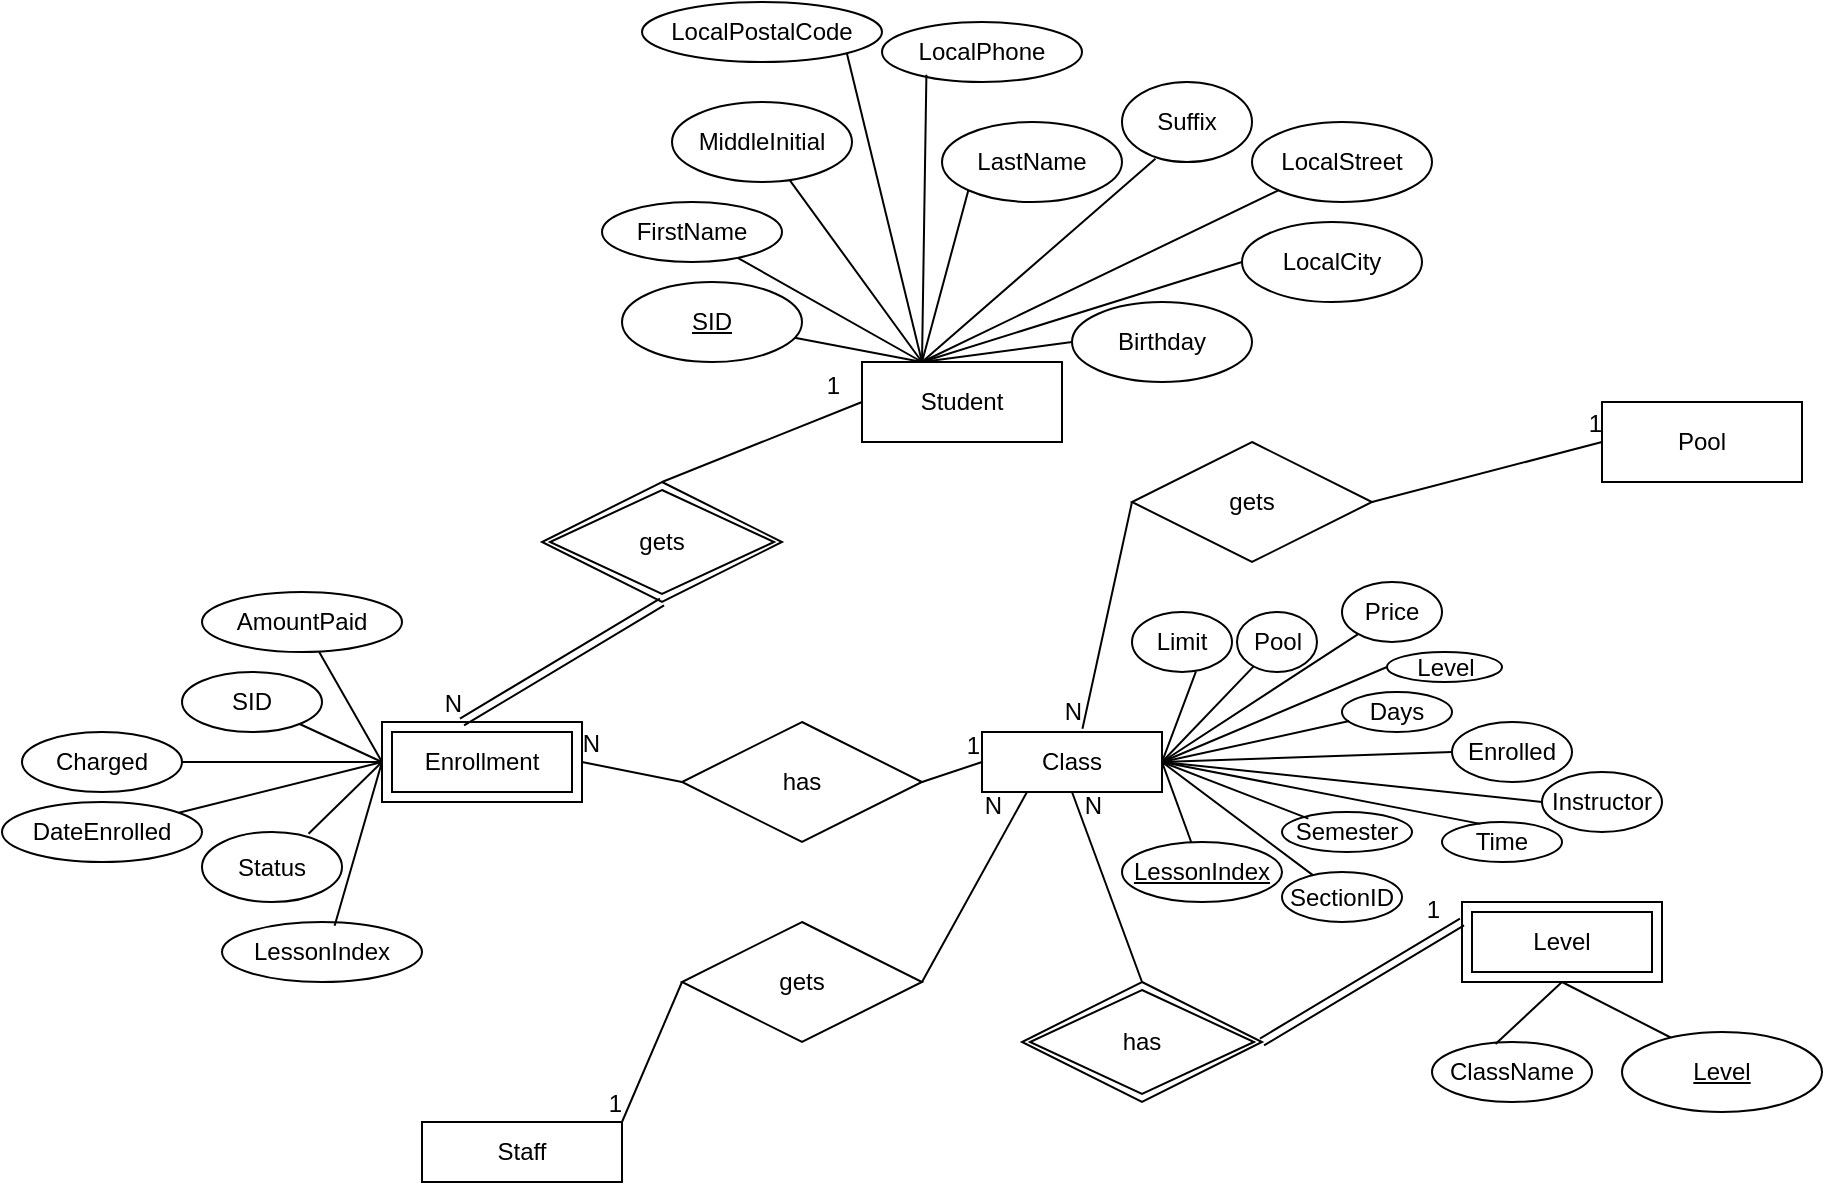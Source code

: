 <mxfile version="15.7.3" type="github">
  <diagram id="IuRK4OOVFnM3gcbih9Tb" name="Page-1">
    <mxGraphModel dx="1396" dy="335" grid="1" gridSize="10" guides="1" tooltips="1" connect="1" arrows="1" fold="1" page="1" pageScale="1" pageWidth="850" pageHeight="1100" math="0" shadow="0">
      <root>
        <mxCell id="0" />
        <mxCell id="1" parent="0" />
        <mxCell id="EqGL3WKhdZ_vhaVdY7gF-1" value="Class" style="rounded=0;whiteSpace=wrap;html=1;" vertex="1" parent="1">
          <mxGeometry x="390" y="575" width="90" height="30" as="geometry" />
        </mxCell>
        <mxCell id="EqGL3WKhdZ_vhaVdY7gF-3" value="Pool" style="rounded=0;whiteSpace=wrap;html=1;" vertex="1" parent="1">
          <mxGeometry x="700" y="410" width="100" height="40" as="geometry" />
        </mxCell>
        <mxCell id="EqGL3WKhdZ_vhaVdY7gF-4" value="Staff" style="rounded=0;whiteSpace=wrap;html=1;" vertex="1" parent="1">
          <mxGeometry x="110" y="770" width="100" height="30" as="geometry" />
        </mxCell>
        <mxCell id="EqGL3WKhdZ_vhaVdY7gF-6" value="Student" style="rounded=0;whiteSpace=wrap;html=1;" vertex="1" parent="1">
          <mxGeometry x="330" y="390" width="100" height="40" as="geometry" />
        </mxCell>
        <mxCell id="EqGL3WKhdZ_vhaVdY7gF-7" value="Enrollment" style="shape=ext;margin=3;double=1;whiteSpace=wrap;html=1;align=center;" vertex="1" parent="1">
          <mxGeometry x="90" y="570" width="100" height="40" as="geometry" />
        </mxCell>
        <mxCell id="EqGL3WKhdZ_vhaVdY7gF-8" value="Level" style="shape=ext;margin=3;double=1;whiteSpace=wrap;html=1;align=center;" vertex="1" parent="1">
          <mxGeometry x="630" y="660" width="100" height="40" as="geometry" />
        </mxCell>
        <mxCell id="EqGL3WKhdZ_vhaVdY7gF-10" value="has" style="shape=rhombus;double=1;perimeter=rhombusPerimeter;whiteSpace=wrap;html=1;align=center;" vertex="1" parent="1">
          <mxGeometry x="410" y="700" width="120" height="60" as="geometry" />
        </mxCell>
        <mxCell id="EqGL3WKhdZ_vhaVdY7gF-11" value="gets" style="shape=rhombus;double=1;perimeter=rhombusPerimeter;whiteSpace=wrap;html=1;align=center;" vertex="1" parent="1">
          <mxGeometry x="170" y="450" width="120" height="60" as="geometry" />
        </mxCell>
        <mxCell id="EqGL3WKhdZ_vhaVdY7gF-16" value="" style="shape=link;html=1;rounded=0;endArrow=none;endFill=0;entryX=0;entryY=0.25;entryDx=0;entryDy=0;exitX=1;exitY=0.5;exitDx=0;exitDy=0;" edge="1" parent="1" source="EqGL3WKhdZ_vhaVdY7gF-10" target="EqGL3WKhdZ_vhaVdY7gF-8">
          <mxGeometry relative="1" as="geometry">
            <mxPoint x="629.8" y="440" as="sourcePoint" />
            <mxPoint x="630" y="508" as="targetPoint" />
          </mxGeometry>
        </mxCell>
        <mxCell id="EqGL3WKhdZ_vhaVdY7gF-17" value="1" style="resizable=0;html=1;align=right;verticalAlign=bottom;" connectable="0" vertex="1" parent="EqGL3WKhdZ_vhaVdY7gF-16">
          <mxGeometry x="1" relative="1" as="geometry">
            <mxPoint x="-10" y="2" as="offset" />
          </mxGeometry>
        </mxCell>
        <mxCell id="EqGL3WKhdZ_vhaVdY7gF-18" value="" style="shape=link;html=1;rounded=0;endArrow=none;endFill=0;entryX=0.4;entryY=0;entryDx=0;entryDy=0;entryPerimeter=0;exitX=0.5;exitY=1;exitDx=0;exitDy=0;" edge="1" parent="1" source="EqGL3WKhdZ_vhaVdY7gF-11" target="EqGL3WKhdZ_vhaVdY7gF-7">
          <mxGeometry relative="1" as="geometry">
            <mxPoint x="130" y="500" as="sourcePoint" />
            <mxPoint x="290" y="500" as="targetPoint" />
          </mxGeometry>
        </mxCell>
        <mxCell id="EqGL3WKhdZ_vhaVdY7gF-19" value="N" style="resizable=0;html=1;align=right;verticalAlign=bottom;" connectable="0" vertex="1" parent="EqGL3WKhdZ_vhaVdY7gF-18">
          <mxGeometry x="1" relative="1" as="geometry" />
        </mxCell>
        <mxCell id="EqGL3WKhdZ_vhaVdY7gF-20" value="" style="endArrow=none;html=1;rounded=0;entryX=0;entryY=0.5;entryDx=0;entryDy=0;exitX=0.5;exitY=0;exitDx=0;exitDy=0;" edge="1" parent="1" source="EqGL3WKhdZ_vhaVdY7gF-11" target="EqGL3WKhdZ_vhaVdY7gF-6">
          <mxGeometry relative="1" as="geometry">
            <mxPoint x="280" y="450" as="sourcePoint" />
            <mxPoint x="440" y="450" as="targetPoint" />
          </mxGeometry>
        </mxCell>
        <mxCell id="EqGL3WKhdZ_vhaVdY7gF-21" value="1" style="resizable=0;html=1;align=right;verticalAlign=bottom;" connectable="0" vertex="1" parent="EqGL3WKhdZ_vhaVdY7gF-20">
          <mxGeometry x="1" relative="1" as="geometry">
            <mxPoint x="-10" as="offset" />
          </mxGeometry>
        </mxCell>
        <mxCell id="EqGL3WKhdZ_vhaVdY7gF-22" value="" style="endArrow=none;html=1;rounded=0;entryX=0.5;entryY=1;entryDx=0;entryDy=0;exitX=0.5;exitY=0;exitDx=0;exitDy=0;" edge="1" parent="1" source="EqGL3WKhdZ_vhaVdY7gF-10" target="EqGL3WKhdZ_vhaVdY7gF-1">
          <mxGeometry relative="1" as="geometry">
            <mxPoint x="600" y="440" as="sourcePoint" />
            <mxPoint x="760" y="440" as="targetPoint" />
          </mxGeometry>
        </mxCell>
        <mxCell id="EqGL3WKhdZ_vhaVdY7gF-23" value="N" style="resizable=0;html=1;align=right;verticalAlign=bottom;" connectable="0" vertex="1" parent="EqGL3WKhdZ_vhaVdY7gF-22">
          <mxGeometry x="1" relative="1" as="geometry">
            <mxPoint x="15" y="15" as="offset" />
          </mxGeometry>
        </mxCell>
        <mxCell id="EqGL3WKhdZ_vhaVdY7gF-27" value="has" style="shape=rhombus;perimeter=rhombusPerimeter;whiteSpace=wrap;html=1;align=center;" vertex="1" parent="1">
          <mxGeometry x="240" y="570" width="120" height="60" as="geometry" />
        </mxCell>
        <mxCell id="EqGL3WKhdZ_vhaVdY7gF-28" value="" style="endArrow=none;html=1;rounded=0;entryX=0;entryY=0.5;entryDx=0;entryDy=0;exitX=1;exitY=0.5;exitDx=0;exitDy=0;" edge="1" parent="1" source="EqGL3WKhdZ_vhaVdY7gF-27" target="EqGL3WKhdZ_vhaVdY7gF-1">
          <mxGeometry relative="1" as="geometry">
            <mxPoint x="330" y="620" as="sourcePoint" />
            <mxPoint x="490" y="620" as="targetPoint" />
          </mxGeometry>
        </mxCell>
        <mxCell id="EqGL3WKhdZ_vhaVdY7gF-29" value="1" style="resizable=0;html=1;align=right;verticalAlign=bottom;" connectable="0" vertex="1" parent="EqGL3WKhdZ_vhaVdY7gF-28">
          <mxGeometry x="1" relative="1" as="geometry" />
        </mxCell>
        <mxCell id="EqGL3WKhdZ_vhaVdY7gF-30" value="" style="endArrow=none;html=1;rounded=0;entryX=1;entryY=0.5;entryDx=0;entryDy=0;" edge="1" parent="1" target="EqGL3WKhdZ_vhaVdY7gF-7">
          <mxGeometry relative="1" as="geometry">
            <mxPoint x="240" y="600" as="sourcePoint" />
            <mxPoint x="490" y="620" as="targetPoint" />
          </mxGeometry>
        </mxCell>
        <mxCell id="EqGL3WKhdZ_vhaVdY7gF-31" value="N" style="resizable=0;html=1;align=right;verticalAlign=bottom;" connectable="0" vertex="1" parent="EqGL3WKhdZ_vhaVdY7gF-30">
          <mxGeometry x="1" relative="1" as="geometry">
            <mxPoint x="10" as="offset" />
          </mxGeometry>
        </mxCell>
        <mxCell id="EqGL3WKhdZ_vhaVdY7gF-32" value="gets" style="shape=rhombus;perimeter=rhombusPerimeter;whiteSpace=wrap;html=1;align=center;" vertex="1" parent="1">
          <mxGeometry x="465" y="430" width="120" height="60" as="geometry" />
        </mxCell>
        <mxCell id="EqGL3WKhdZ_vhaVdY7gF-33" value="" style="endArrow=none;html=1;rounded=0;entryX=0;entryY=0.5;entryDx=0;entryDy=0;exitX=1;exitY=0.5;exitDx=0;exitDy=0;" edge="1" parent="1" source="EqGL3WKhdZ_vhaVdY7gF-32" target="EqGL3WKhdZ_vhaVdY7gF-3">
          <mxGeometry relative="1" as="geometry">
            <mxPoint x="480" y="520" as="sourcePoint" />
            <mxPoint x="640" y="520" as="targetPoint" />
          </mxGeometry>
        </mxCell>
        <mxCell id="EqGL3WKhdZ_vhaVdY7gF-34" value="1" style="resizable=0;html=1;align=right;verticalAlign=bottom;" connectable="0" vertex="1" parent="EqGL3WKhdZ_vhaVdY7gF-33">
          <mxGeometry x="1" relative="1" as="geometry">
            <mxPoint as="offset" />
          </mxGeometry>
        </mxCell>
        <mxCell id="EqGL3WKhdZ_vhaVdY7gF-35" value="" style="endArrow=none;html=1;rounded=0;exitX=0;exitY=0.5;exitDx=0;exitDy=0;entryX=0.558;entryY=-0.053;entryDx=0;entryDy=0;entryPerimeter=0;" edge="1" parent="1" source="EqGL3WKhdZ_vhaVdY7gF-32" target="EqGL3WKhdZ_vhaVdY7gF-1">
          <mxGeometry relative="1" as="geometry">
            <mxPoint x="480" y="520" as="sourcePoint" />
            <mxPoint x="440" y="570" as="targetPoint" />
          </mxGeometry>
        </mxCell>
        <mxCell id="EqGL3WKhdZ_vhaVdY7gF-36" value="N" style="resizable=0;html=1;align=right;verticalAlign=bottom;" connectable="0" vertex="1" parent="EqGL3WKhdZ_vhaVdY7gF-35">
          <mxGeometry x="1" relative="1" as="geometry" />
        </mxCell>
        <mxCell id="EqGL3WKhdZ_vhaVdY7gF-37" value="gets" style="shape=rhombus;perimeter=rhombusPerimeter;whiteSpace=wrap;html=1;align=center;" vertex="1" parent="1">
          <mxGeometry x="240" y="670" width="120" height="60" as="geometry" />
        </mxCell>
        <mxCell id="EqGL3WKhdZ_vhaVdY7gF-38" value="" style="endArrow=none;html=1;rounded=0;exitX=1;exitY=0.5;exitDx=0;exitDy=0;entryX=0.25;entryY=1;entryDx=0;entryDy=0;" edge="1" parent="1" source="EqGL3WKhdZ_vhaVdY7gF-37" target="EqGL3WKhdZ_vhaVdY7gF-1">
          <mxGeometry relative="1" as="geometry">
            <mxPoint x="330" y="620" as="sourcePoint" />
            <mxPoint x="490" y="620" as="targetPoint" />
          </mxGeometry>
        </mxCell>
        <mxCell id="EqGL3WKhdZ_vhaVdY7gF-39" value="N" style="resizable=0;html=1;align=right;verticalAlign=bottom;" connectable="0" vertex="1" parent="EqGL3WKhdZ_vhaVdY7gF-38">
          <mxGeometry x="1" relative="1" as="geometry">
            <mxPoint x="-12" y="15" as="offset" />
          </mxGeometry>
        </mxCell>
        <mxCell id="EqGL3WKhdZ_vhaVdY7gF-40" value="" style="endArrow=none;html=1;rounded=0;exitX=0;exitY=0.5;exitDx=0;exitDy=0;" edge="1" parent="1" source="EqGL3WKhdZ_vhaVdY7gF-37">
          <mxGeometry relative="1" as="geometry">
            <mxPoint x="230" y="700" as="sourcePoint" />
            <mxPoint x="210" y="770" as="targetPoint" />
          </mxGeometry>
        </mxCell>
        <mxCell id="EqGL3WKhdZ_vhaVdY7gF-41" value="1" style="resizable=0;html=1;align=right;verticalAlign=bottom;" connectable="0" vertex="1" parent="EqGL3WKhdZ_vhaVdY7gF-40">
          <mxGeometry x="1" relative="1" as="geometry" />
        </mxCell>
        <mxCell id="EqGL3WKhdZ_vhaVdY7gF-43" value="SID" style="ellipse;whiteSpace=wrap;html=1;align=center;fontStyle=4;" vertex="1" parent="1">
          <mxGeometry x="210" y="350" width="90" height="40" as="geometry" />
        </mxCell>
        <mxCell id="EqGL3WKhdZ_vhaVdY7gF-44" value="FirstName" style="ellipse;whiteSpace=wrap;html=1;align=center;" vertex="1" parent="1">
          <mxGeometry x="200" y="310" width="90" height="30" as="geometry" />
        </mxCell>
        <mxCell id="EqGL3WKhdZ_vhaVdY7gF-45" value="MiddleInitial" style="ellipse;whiteSpace=wrap;html=1;align=center;" vertex="1" parent="1">
          <mxGeometry x="235" y="260" width="90" height="40" as="geometry" />
        </mxCell>
        <mxCell id="EqGL3WKhdZ_vhaVdY7gF-46" value="LastName" style="ellipse;whiteSpace=wrap;html=1;align=center;" vertex="1" parent="1">
          <mxGeometry x="370" y="270" width="90" height="40" as="geometry" />
        </mxCell>
        <mxCell id="EqGL3WKhdZ_vhaVdY7gF-47" value="Suffix" style="ellipse;whiteSpace=wrap;html=1;align=center;" vertex="1" parent="1">
          <mxGeometry x="460" y="250" width="65" height="40" as="geometry" />
        </mxCell>
        <mxCell id="EqGL3WKhdZ_vhaVdY7gF-48" value="Birthday" style="ellipse;whiteSpace=wrap;html=1;align=center;" vertex="1" parent="1">
          <mxGeometry x="435" y="360" width="90" height="40" as="geometry" />
        </mxCell>
        <mxCell id="EqGL3WKhdZ_vhaVdY7gF-49" value="LocalStreet" style="ellipse;whiteSpace=wrap;html=1;align=center;" vertex="1" parent="1">
          <mxGeometry x="525" y="270" width="90" height="40" as="geometry" />
        </mxCell>
        <mxCell id="EqGL3WKhdZ_vhaVdY7gF-50" value="LocalCity" style="ellipse;whiteSpace=wrap;html=1;align=center;" vertex="1" parent="1">
          <mxGeometry x="520" y="320" width="90" height="40" as="geometry" />
        </mxCell>
        <mxCell id="EqGL3WKhdZ_vhaVdY7gF-51" value="LocalPostalCode" style="ellipse;whiteSpace=wrap;html=1;align=center;" vertex="1" parent="1">
          <mxGeometry x="220" y="210" width="120" height="30" as="geometry" />
        </mxCell>
        <mxCell id="EqGL3WKhdZ_vhaVdY7gF-52" value="LocalPhone" style="ellipse;whiteSpace=wrap;html=1;align=center;" vertex="1" parent="1">
          <mxGeometry x="340" y="220" width="100" height="30" as="geometry" />
        </mxCell>
        <mxCell id="EqGL3WKhdZ_vhaVdY7gF-54" value="" style="endArrow=none;html=1;rounded=0;" edge="1" parent="1" source="EqGL3WKhdZ_vhaVdY7gF-43">
          <mxGeometry relative="1" as="geometry">
            <mxPoint x="370" y="320" as="sourcePoint" />
            <mxPoint x="360" y="390" as="targetPoint" />
          </mxGeometry>
        </mxCell>
        <mxCell id="EqGL3WKhdZ_vhaVdY7gF-55" value="" style="endArrow=none;html=1;rounded=0;" edge="1" parent="1" target="EqGL3WKhdZ_vhaVdY7gF-44">
          <mxGeometry relative="1" as="geometry">
            <mxPoint x="360" y="390" as="sourcePoint" />
            <mxPoint x="530" y="320" as="targetPoint" />
          </mxGeometry>
        </mxCell>
        <mxCell id="EqGL3WKhdZ_vhaVdY7gF-56" value="" style="endArrow=none;html=1;rounded=0;entryX=0;entryY=0.5;entryDx=0;entryDy=0;" edge="1" parent="1" target="EqGL3WKhdZ_vhaVdY7gF-48">
          <mxGeometry relative="1" as="geometry">
            <mxPoint x="360" y="390" as="sourcePoint" />
            <mxPoint x="530" y="320" as="targetPoint" />
          </mxGeometry>
        </mxCell>
        <mxCell id="EqGL3WKhdZ_vhaVdY7gF-57" value="" style="endArrow=none;html=1;rounded=0;entryX=0;entryY=0.5;entryDx=0;entryDy=0;" edge="1" parent="1" target="EqGL3WKhdZ_vhaVdY7gF-50">
          <mxGeometry relative="1" as="geometry">
            <mxPoint x="360" y="390" as="sourcePoint" />
            <mxPoint x="530" y="320" as="targetPoint" />
          </mxGeometry>
        </mxCell>
        <mxCell id="EqGL3WKhdZ_vhaVdY7gF-58" value="" style="endArrow=none;html=1;rounded=0;entryX=0;entryY=1;entryDx=0;entryDy=0;" edge="1" parent="1" target="EqGL3WKhdZ_vhaVdY7gF-49">
          <mxGeometry relative="1" as="geometry">
            <mxPoint x="360" y="390" as="sourcePoint" />
            <mxPoint x="530" y="320" as="targetPoint" />
          </mxGeometry>
        </mxCell>
        <mxCell id="EqGL3WKhdZ_vhaVdY7gF-59" value="" style="endArrow=none;html=1;rounded=0;entryX=0.257;entryY=0.959;entryDx=0;entryDy=0;entryPerimeter=0;" edge="1" parent="1" target="EqGL3WKhdZ_vhaVdY7gF-47">
          <mxGeometry relative="1" as="geometry">
            <mxPoint x="360" y="390" as="sourcePoint" />
            <mxPoint x="530" y="320" as="targetPoint" />
          </mxGeometry>
        </mxCell>
        <mxCell id="EqGL3WKhdZ_vhaVdY7gF-60" value="" style="endArrow=none;html=1;rounded=0;" edge="1" parent="1" target="EqGL3WKhdZ_vhaVdY7gF-45">
          <mxGeometry relative="1" as="geometry">
            <mxPoint x="360" y="390" as="sourcePoint" />
            <mxPoint x="530" y="320" as="targetPoint" />
          </mxGeometry>
        </mxCell>
        <mxCell id="EqGL3WKhdZ_vhaVdY7gF-61" value="" style="endArrow=none;html=1;rounded=0;entryX=0;entryY=1;entryDx=0;entryDy=0;" edge="1" parent="1" target="EqGL3WKhdZ_vhaVdY7gF-46">
          <mxGeometry relative="1" as="geometry">
            <mxPoint x="360" y="390" as="sourcePoint" />
            <mxPoint x="530" y="320" as="targetPoint" />
          </mxGeometry>
        </mxCell>
        <mxCell id="EqGL3WKhdZ_vhaVdY7gF-62" value="" style="endArrow=none;html=1;rounded=0;entryX=1;entryY=1;entryDx=0;entryDy=0;" edge="1" parent="1" target="EqGL3WKhdZ_vhaVdY7gF-51">
          <mxGeometry relative="1" as="geometry">
            <mxPoint x="360" y="390" as="sourcePoint" />
            <mxPoint x="530" y="320" as="targetPoint" />
          </mxGeometry>
        </mxCell>
        <mxCell id="EqGL3WKhdZ_vhaVdY7gF-63" value="" style="endArrow=none;html=1;rounded=0;entryX=0.222;entryY=0.879;entryDx=0;entryDy=0;entryPerimeter=0;" edge="1" parent="1" target="EqGL3WKhdZ_vhaVdY7gF-52">
          <mxGeometry relative="1" as="geometry">
            <mxPoint x="360" y="390" as="sourcePoint" />
            <mxPoint x="530" y="320" as="targetPoint" />
          </mxGeometry>
        </mxCell>
        <mxCell id="EqGL3WKhdZ_vhaVdY7gF-65" value="SID" style="ellipse;whiteSpace=wrap;html=1;align=center;" vertex="1" parent="1">
          <mxGeometry x="-10" y="545" width="70" height="30" as="geometry" />
        </mxCell>
        <mxCell id="EqGL3WKhdZ_vhaVdY7gF-66" value="LessonIndex" style="ellipse;whiteSpace=wrap;html=1;align=center;" vertex="1" parent="1">
          <mxGeometry x="10" y="670" width="100" height="30" as="geometry" />
        </mxCell>
        <mxCell id="EqGL3WKhdZ_vhaVdY7gF-67" value="Status" style="ellipse;whiteSpace=wrap;html=1;align=center;" vertex="1" parent="1">
          <mxGeometry y="625" width="70" height="35" as="geometry" />
        </mxCell>
        <mxCell id="EqGL3WKhdZ_vhaVdY7gF-69" value="Charged" style="ellipse;whiteSpace=wrap;html=1;align=center;" vertex="1" parent="1">
          <mxGeometry x="-90" y="575" width="80" height="30" as="geometry" />
        </mxCell>
        <mxCell id="EqGL3WKhdZ_vhaVdY7gF-71" value="AmountPaid" style="ellipse;whiteSpace=wrap;html=1;align=center;" vertex="1" parent="1">
          <mxGeometry y="505" width="100" height="30" as="geometry" />
        </mxCell>
        <mxCell id="EqGL3WKhdZ_vhaVdY7gF-72" value="DateEnrolled" style="ellipse;whiteSpace=wrap;html=1;align=center;" vertex="1" parent="1">
          <mxGeometry x="-100" y="610" width="100" height="30" as="geometry" />
        </mxCell>
        <mxCell id="EqGL3WKhdZ_vhaVdY7gF-73" value="" style="endArrow=none;html=1;rounded=0;entryX=0;entryY=0.5;entryDx=0;entryDy=0;" edge="1" parent="1" source="EqGL3WKhdZ_vhaVdY7gF-65" target="EqGL3WKhdZ_vhaVdY7gF-7">
          <mxGeometry relative="1" as="geometry">
            <mxPoint x="70" y="640" as="sourcePoint" />
            <mxPoint x="230" y="640" as="targetPoint" />
          </mxGeometry>
        </mxCell>
        <mxCell id="EqGL3WKhdZ_vhaVdY7gF-74" value="" style="endArrow=none;html=1;rounded=0;" edge="1" parent="1" source="EqGL3WKhdZ_vhaVdY7gF-71">
          <mxGeometry relative="1" as="geometry">
            <mxPoint x="70" y="640" as="sourcePoint" />
            <mxPoint x="90" y="590" as="targetPoint" />
          </mxGeometry>
        </mxCell>
        <mxCell id="EqGL3WKhdZ_vhaVdY7gF-75" value="" style="endArrow=none;html=1;rounded=0;exitX=0;exitY=0.5;exitDx=0;exitDy=0;entryX=0.761;entryY=0.026;entryDx=0;entryDy=0;entryPerimeter=0;" edge="1" parent="1" source="EqGL3WKhdZ_vhaVdY7gF-7" target="EqGL3WKhdZ_vhaVdY7gF-67">
          <mxGeometry relative="1" as="geometry">
            <mxPoint x="70" y="640" as="sourcePoint" />
            <mxPoint x="230" y="640" as="targetPoint" />
          </mxGeometry>
        </mxCell>
        <mxCell id="EqGL3WKhdZ_vhaVdY7gF-76" value="" style="endArrow=none;html=1;rounded=0;exitX=0;exitY=0.5;exitDx=0;exitDy=0;" edge="1" parent="1" source="EqGL3WKhdZ_vhaVdY7gF-7" target="EqGL3WKhdZ_vhaVdY7gF-69">
          <mxGeometry relative="1" as="geometry">
            <mxPoint x="70" y="640" as="sourcePoint" />
            <mxPoint x="230" y="640" as="targetPoint" />
          </mxGeometry>
        </mxCell>
        <mxCell id="EqGL3WKhdZ_vhaVdY7gF-77" value="" style="endArrow=none;html=1;rounded=0;entryX=0.563;entryY=0.062;entryDx=0;entryDy=0;entryPerimeter=0;" edge="1" parent="1" target="EqGL3WKhdZ_vhaVdY7gF-66">
          <mxGeometry relative="1" as="geometry">
            <mxPoint x="90" y="590" as="sourcePoint" />
            <mxPoint x="70" y="680" as="targetPoint" />
          </mxGeometry>
        </mxCell>
        <mxCell id="EqGL3WKhdZ_vhaVdY7gF-78" value="" style="endArrow=none;html=1;rounded=0;" edge="1" parent="1" target="EqGL3WKhdZ_vhaVdY7gF-72">
          <mxGeometry relative="1" as="geometry">
            <mxPoint x="90" y="590" as="sourcePoint" />
            <mxPoint x="230" y="640" as="targetPoint" />
          </mxGeometry>
        </mxCell>
        <mxCell id="EqGL3WKhdZ_vhaVdY7gF-79" value="SectionID" style="ellipse;whiteSpace=wrap;html=1;align=center;" vertex="1" parent="1">
          <mxGeometry x="540" y="645" width="60" height="25" as="geometry" />
        </mxCell>
        <mxCell id="EqGL3WKhdZ_vhaVdY7gF-80" value="LessonIndex" style="ellipse;whiteSpace=wrap;html=1;align=center;fontStyle=4;" vertex="1" parent="1">
          <mxGeometry x="460" y="630" width="80" height="30" as="geometry" />
        </mxCell>
        <mxCell id="EqGL3WKhdZ_vhaVdY7gF-81" value="Level" style="ellipse;whiteSpace=wrap;html=1;align=center;" vertex="1" parent="1">
          <mxGeometry x="592.5" y="535" width="57.5" height="15" as="geometry" />
        </mxCell>
        <mxCell id="EqGL3WKhdZ_vhaVdY7gF-83" value="Semester" style="ellipse;whiteSpace=wrap;html=1;align=center;" vertex="1" parent="1">
          <mxGeometry x="540" y="615" width="65" height="20" as="geometry" />
        </mxCell>
        <mxCell id="EqGL3WKhdZ_vhaVdY7gF-84" value="Days" style="ellipse;whiteSpace=wrap;html=1;align=center;" vertex="1" parent="1">
          <mxGeometry x="570" y="555" width="55" height="20" as="geometry" />
        </mxCell>
        <mxCell id="EqGL3WKhdZ_vhaVdY7gF-85" value="Time" style="ellipse;whiteSpace=wrap;html=1;align=center;" vertex="1" parent="1">
          <mxGeometry x="620" y="620" width="60" height="20" as="geometry" />
        </mxCell>
        <mxCell id="EqGL3WKhdZ_vhaVdY7gF-86" value="Pool" style="ellipse;whiteSpace=wrap;html=1;align=center;" vertex="1" parent="1">
          <mxGeometry x="517.5" y="515" width="40" height="30" as="geometry" />
        </mxCell>
        <mxCell id="EqGL3WKhdZ_vhaVdY7gF-87" value="Instructor" style="ellipse;whiteSpace=wrap;html=1;align=center;" vertex="1" parent="1">
          <mxGeometry x="670" y="595" width="60" height="30" as="geometry" />
        </mxCell>
        <mxCell id="EqGL3WKhdZ_vhaVdY7gF-88" value="Limit" style="ellipse;whiteSpace=wrap;html=1;align=center;" vertex="1" parent="1">
          <mxGeometry x="465" y="515" width="50" height="30" as="geometry" />
        </mxCell>
        <mxCell id="EqGL3WKhdZ_vhaVdY7gF-89" value="Enrolled" style="ellipse;whiteSpace=wrap;html=1;align=center;" vertex="1" parent="1">
          <mxGeometry x="625" y="570" width="60" height="30" as="geometry" />
        </mxCell>
        <mxCell id="EqGL3WKhdZ_vhaVdY7gF-90" value="Price" style="ellipse;whiteSpace=wrap;html=1;align=center;" vertex="1" parent="1">
          <mxGeometry x="570" y="500" width="50" height="30" as="geometry" />
        </mxCell>
        <mxCell id="EqGL3WKhdZ_vhaVdY7gF-91" value="" style="endArrow=none;html=1;rounded=0;entryX=0.203;entryY=0.165;entryDx=0;entryDy=0;exitX=1;exitY=0.5;exitDx=0;exitDy=0;entryPerimeter=0;" edge="1" parent="1" source="EqGL3WKhdZ_vhaVdY7gF-1" target="EqGL3WKhdZ_vhaVdY7gF-83">
          <mxGeometry relative="1" as="geometry">
            <mxPoint x="460" y="590" as="sourcePoint" />
            <mxPoint x="620" y="590" as="targetPoint" />
          </mxGeometry>
        </mxCell>
        <mxCell id="EqGL3WKhdZ_vhaVdY7gF-92" value="" style="endArrow=none;html=1;rounded=0;exitX=1;exitY=0.5;exitDx=0;exitDy=0;entryX=0.64;entryY=0.991;entryDx=0;entryDy=0;entryPerimeter=0;" edge="1" parent="1" source="EqGL3WKhdZ_vhaVdY7gF-1" target="EqGL3WKhdZ_vhaVdY7gF-88">
          <mxGeometry relative="1" as="geometry">
            <mxPoint x="460" y="590" as="sourcePoint" />
            <mxPoint x="620" y="590" as="targetPoint" />
          </mxGeometry>
        </mxCell>
        <mxCell id="EqGL3WKhdZ_vhaVdY7gF-93" value="" style="endArrow=none;html=1;rounded=0;" edge="1" parent="1" target="EqGL3WKhdZ_vhaVdY7gF-79">
          <mxGeometry relative="1" as="geometry">
            <mxPoint x="480" y="590" as="sourcePoint" />
            <mxPoint x="620" y="590" as="targetPoint" />
          </mxGeometry>
        </mxCell>
        <mxCell id="EqGL3WKhdZ_vhaVdY7gF-94" value="" style="endArrow=none;html=1;rounded=0;entryX=0;entryY=0.5;entryDx=0;entryDy=0;exitX=1;exitY=0.5;exitDx=0;exitDy=0;" edge="1" parent="1" source="EqGL3WKhdZ_vhaVdY7gF-1" target="EqGL3WKhdZ_vhaVdY7gF-81">
          <mxGeometry relative="1" as="geometry">
            <mxPoint x="460" y="590" as="sourcePoint" />
            <mxPoint x="620" y="590" as="targetPoint" />
          </mxGeometry>
        </mxCell>
        <mxCell id="EqGL3WKhdZ_vhaVdY7gF-95" value="" style="endArrow=none;html=1;rounded=0;entryX=0.434;entryY=0.013;entryDx=0;entryDy=0;entryPerimeter=0;exitX=1;exitY=0.5;exitDx=0;exitDy=0;" edge="1" parent="1" source="EqGL3WKhdZ_vhaVdY7gF-1" target="EqGL3WKhdZ_vhaVdY7gF-80">
          <mxGeometry relative="1" as="geometry">
            <mxPoint x="460" y="590" as="sourcePoint" />
            <mxPoint x="620" y="590" as="targetPoint" />
          </mxGeometry>
        </mxCell>
        <mxCell id="EqGL3WKhdZ_vhaVdY7gF-96" value="" style="endArrow=none;html=1;rounded=0;" edge="1" parent="1" target="EqGL3WKhdZ_vhaVdY7gF-86">
          <mxGeometry relative="1" as="geometry">
            <mxPoint x="480" y="590" as="sourcePoint" />
            <mxPoint x="650" y="590" as="targetPoint" />
          </mxGeometry>
        </mxCell>
        <mxCell id="EqGL3WKhdZ_vhaVdY7gF-97" value="" style="endArrow=none;html=1;rounded=0;exitX=1;exitY=0.5;exitDx=0;exitDy=0;entryX=0;entryY=0.5;entryDx=0;entryDy=0;" edge="1" parent="1" source="EqGL3WKhdZ_vhaVdY7gF-1" target="EqGL3WKhdZ_vhaVdY7gF-89">
          <mxGeometry relative="1" as="geometry">
            <mxPoint x="490" y="590" as="sourcePoint" />
            <mxPoint x="650" y="590" as="targetPoint" />
          </mxGeometry>
        </mxCell>
        <mxCell id="EqGL3WKhdZ_vhaVdY7gF-98" value="" style="endArrow=none;html=1;rounded=0;entryX=0.321;entryY=0.047;entryDx=0;entryDy=0;exitX=1;exitY=0.5;exitDx=0;exitDy=0;entryPerimeter=0;" edge="1" parent="1" source="EqGL3WKhdZ_vhaVdY7gF-1" target="EqGL3WKhdZ_vhaVdY7gF-85">
          <mxGeometry relative="1" as="geometry">
            <mxPoint x="490" y="590" as="sourcePoint" />
            <mxPoint x="650" y="590" as="targetPoint" />
          </mxGeometry>
        </mxCell>
        <mxCell id="EqGL3WKhdZ_vhaVdY7gF-99" value="" style="endArrow=none;html=1;rounded=0;exitX=1;exitY=0.5;exitDx=0;exitDy=0;" edge="1" parent="1" source="EqGL3WKhdZ_vhaVdY7gF-1" target="EqGL3WKhdZ_vhaVdY7gF-90">
          <mxGeometry relative="1" as="geometry">
            <mxPoint x="490" y="590" as="sourcePoint" />
            <mxPoint x="650" y="590" as="targetPoint" />
          </mxGeometry>
        </mxCell>
        <mxCell id="EqGL3WKhdZ_vhaVdY7gF-100" value="" style="endArrow=none;html=1;rounded=0;entryX=0;entryY=0.5;entryDx=0;entryDy=0;" edge="1" parent="1" target="EqGL3WKhdZ_vhaVdY7gF-87">
          <mxGeometry relative="1" as="geometry">
            <mxPoint x="480" y="590" as="sourcePoint" />
            <mxPoint x="650" y="590" as="targetPoint" />
          </mxGeometry>
        </mxCell>
        <mxCell id="EqGL3WKhdZ_vhaVdY7gF-101" value="" style="endArrow=none;html=1;rounded=0;exitX=1;exitY=0.5;exitDx=0;exitDy=0;entryX=0.066;entryY=0.727;entryDx=0;entryDy=0;entryPerimeter=0;" edge="1" parent="1" source="EqGL3WKhdZ_vhaVdY7gF-1" target="EqGL3WKhdZ_vhaVdY7gF-84">
          <mxGeometry relative="1" as="geometry">
            <mxPoint x="480" y="600" as="sourcePoint" />
            <mxPoint x="640" y="600" as="targetPoint" />
          </mxGeometry>
        </mxCell>
        <mxCell id="EqGL3WKhdZ_vhaVdY7gF-103" value="ClassName" style="ellipse;whiteSpace=wrap;html=1;align=center;" vertex="1" parent="1">
          <mxGeometry x="615" y="730" width="80" height="30" as="geometry" />
        </mxCell>
        <mxCell id="EqGL3WKhdZ_vhaVdY7gF-104" value="" style="endArrow=none;html=1;rounded=0;entryX=0.5;entryY=0;entryDx=0;entryDy=0;exitX=0.5;exitY=1;exitDx=0;exitDy=0;" edge="1" parent="1" source="EqGL3WKhdZ_vhaVdY7gF-8">
          <mxGeometry relative="1" as="geometry">
            <mxPoint x="610" y="680" as="sourcePoint" />
            <mxPoint x="738.75" y="730" as="targetPoint" />
          </mxGeometry>
        </mxCell>
        <mxCell id="EqGL3WKhdZ_vhaVdY7gF-105" value="" style="endArrow=none;html=1;rounded=0;exitX=0.5;exitY=1;exitDx=0;exitDy=0;entryX=0.397;entryY=0.034;entryDx=0;entryDy=0;entryPerimeter=0;" edge="1" parent="1" source="EqGL3WKhdZ_vhaVdY7gF-8" target="EqGL3WKhdZ_vhaVdY7gF-103">
          <mxGeometry relative="1" as="geometry">
            <mxPoint x="610" y="680" as="sourcePoint" />
            <mxPoint x="770" y="680" as="targetPoint" />
          </mxGeometry>
        </mxCell>
        <mxCell id="EqGL3WKhdZ_vhaVdY7gF-106" value="Level" style="ellipse;whiteSpace=wrap;html=1;align=center;fontStyle=4;" vertex="1" parent="1">
          <mxGeometry x="710" y="725" width="100" height="40" as="geometry" />
        </mxCell>
      </root>
    </mxGraphModel>
  </diagram>
</mxfile>
